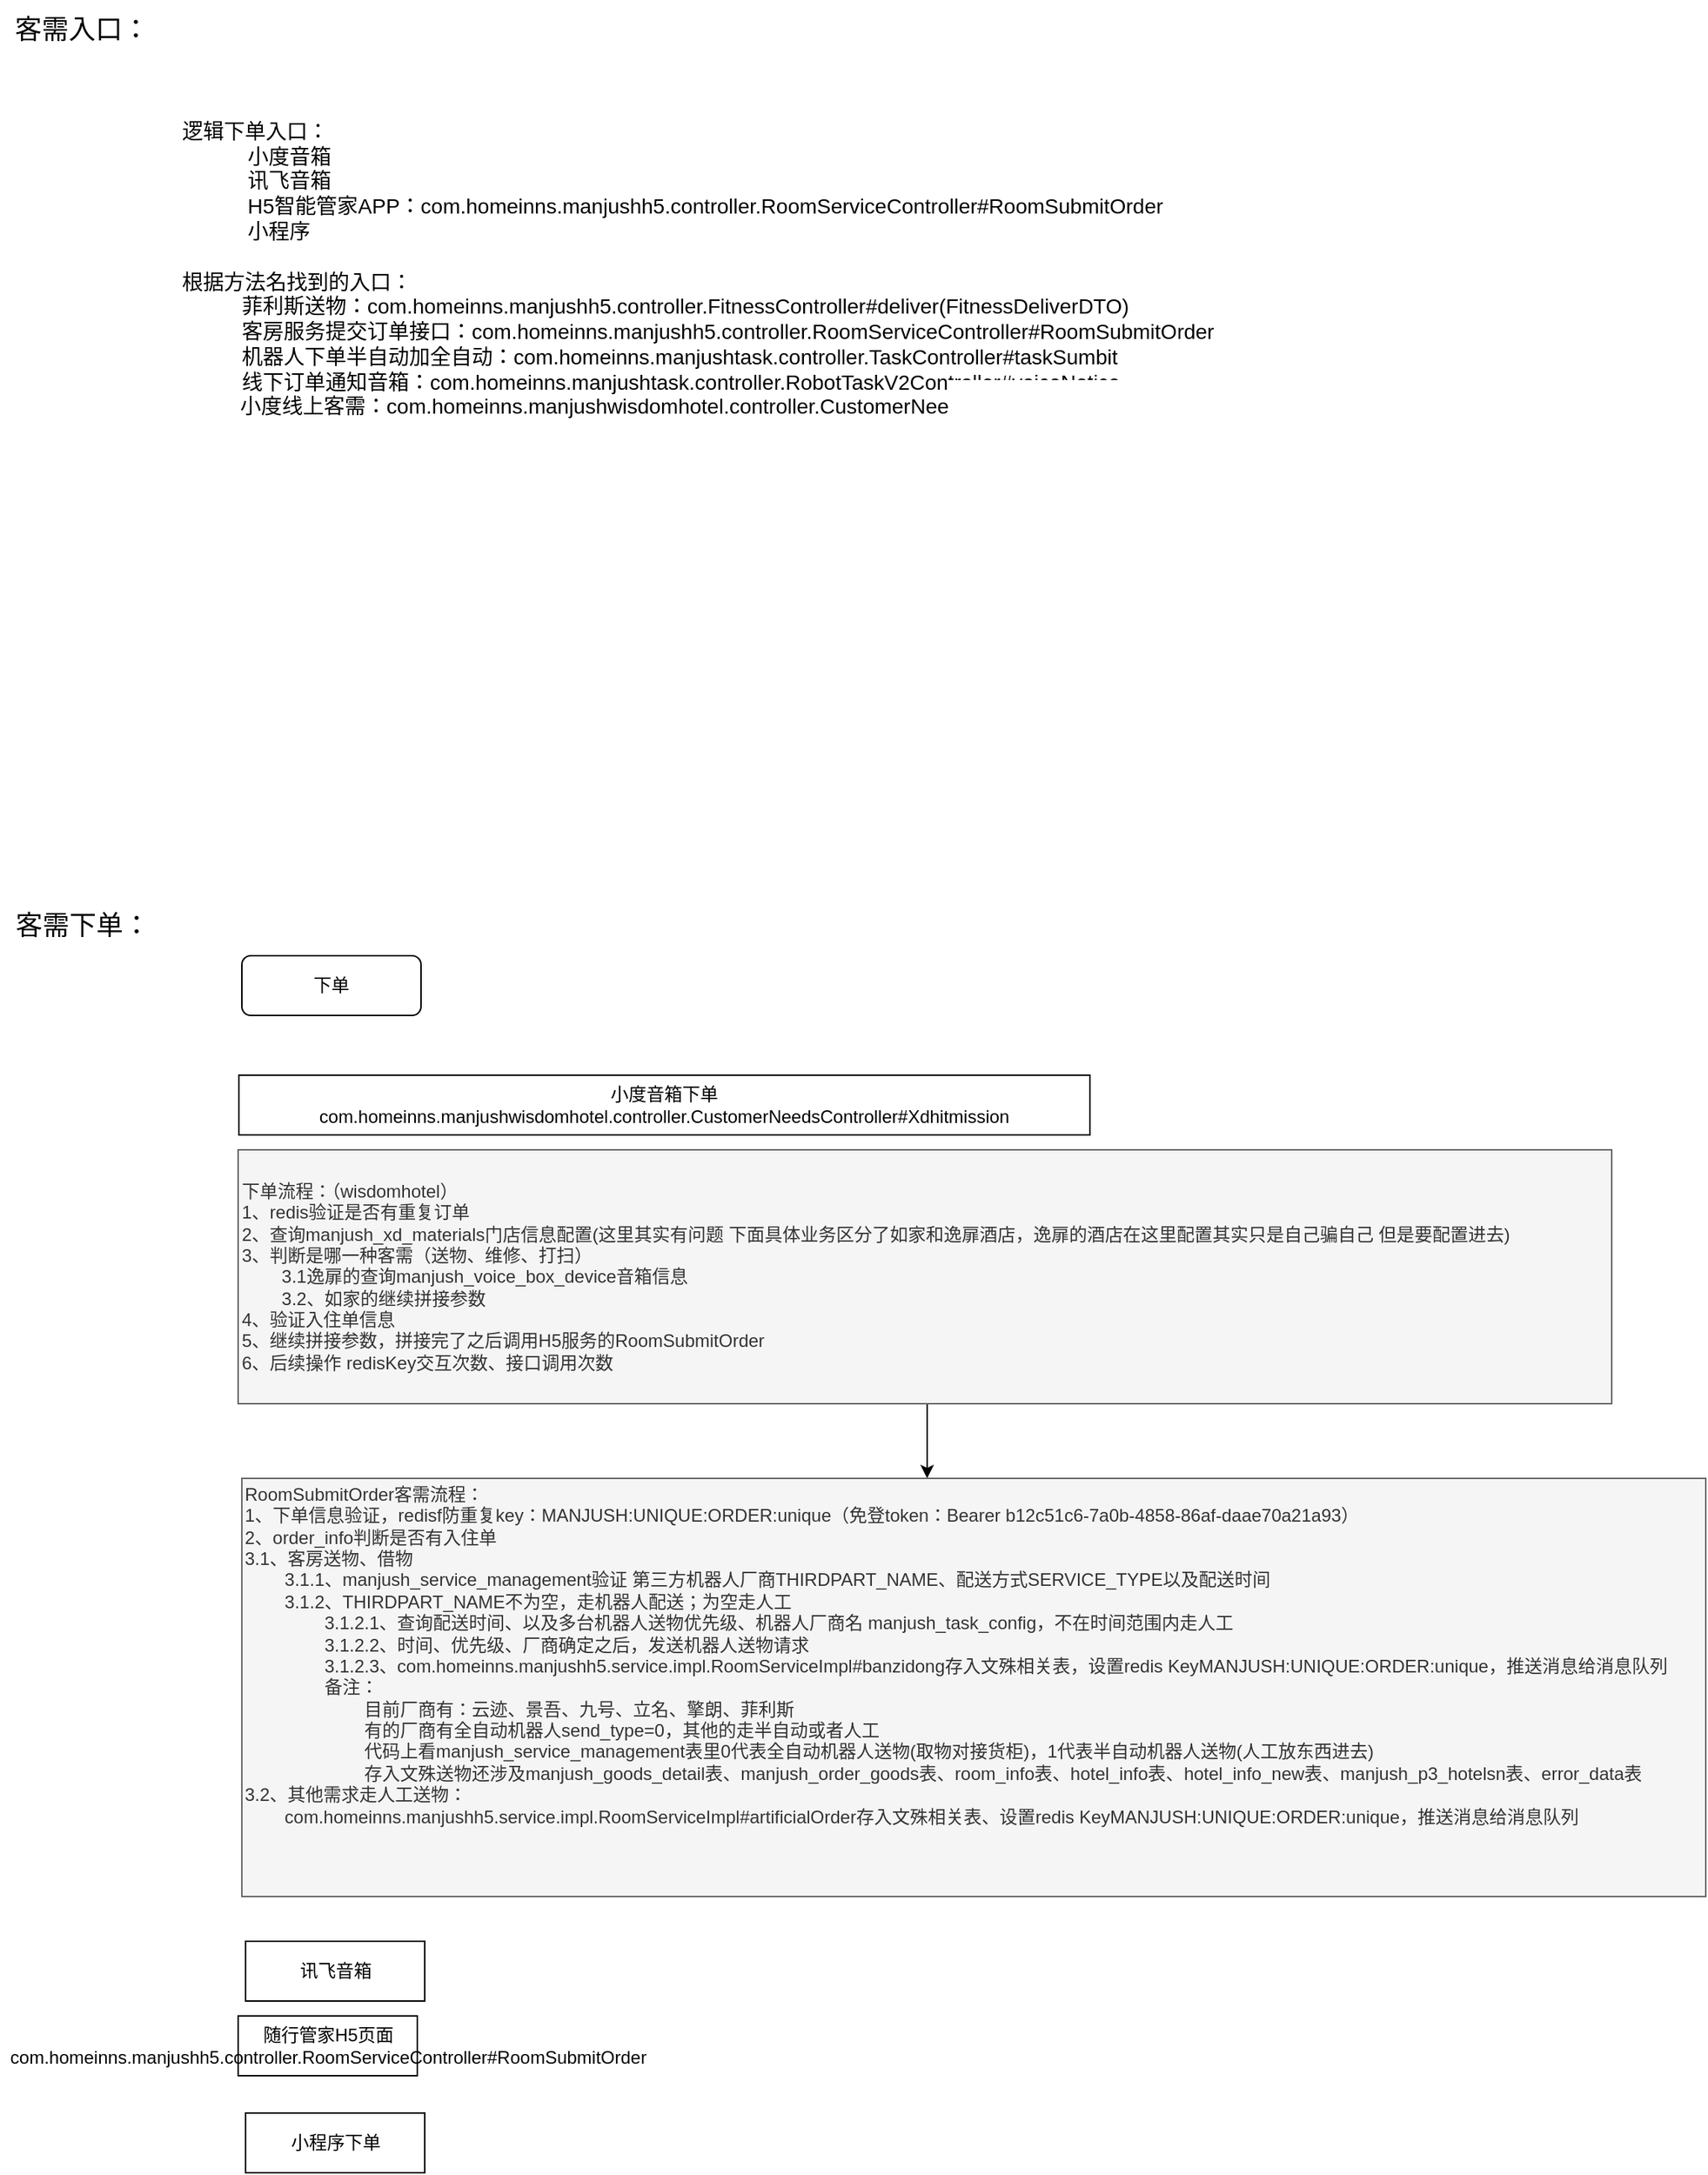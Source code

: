 <mxfile version="24.4.0" type="device">
  <diagram name="第 1 页" id="geoylxU86lUYmxQxJ0D3">
    <mxGraphModel dx="2048" dy="2000" grid="1" gridSize="10" guides="1" tooltips="1" connect="1" arrows="1" fold="1" page="1" pageScale="1" pageWidth="827" pageHeight="1169" math="0" shadow="0">
      <root>
        <mxCell id="0" />
        <mxCell id="1" parent="0" />
        <mxCell id="u5DdF1ahz81uG0NHdDWt-1" value="&lt;font style=&quot;font-size: 18px;&quot;&gt;客需下单：&lt;/font&gt;" style="text;html=1;align=center;verticalAlign=middle;resizable=0;points=[];autosize=1;strokeColor=none;fillColor=none;" vertex="1" parent="1">
          <mxGeometry x="-160" y="-160" width="110" height="40" as="geometry" />
        </mxCell>
        <mxCell id="u5DdF1ahz81uG0NHdDWt-2" value="小度音箱下单&lt;div&gt;com.homeinns.manjushwisdomhotel.controller.CustomerNeedsController#Xdhitmission&lt;br&gt;&lt;/div&gt;" style="rounded=0;whiteSpace=wrap;html=1;" vertex="1" parent="1">
          <mxGeometry y="-40" width="570" height="40" as="geometry" />
        </mxCell>
        <mxCell id="u5DdF1ahz81uG0NHdDWt-3" value="讯飞音箱" style="rounded=0;whiteSpace=wrap;html=1;" vertex="1" parent="1">
          <mxGeometry x="4.5" y="540" width="120" height="40" as="geometry" />
        </mxCell>
        <mxCell id="u5DdF1ahz81uG0NHdDWt-4" value="随行管家H5页面&lt;div&gt;com.homeinns.manjushh5.controller.RoomServiceController#RoomSubmitOrder&lt;br&gt;&lt;/div&gt;" style="rounded=0;whiteSpace=wrap;html=1;" vertex="1" parent="1">
          <mxGeometry x="-0.5" y="590" width="120" height="40" as="geometry" />
        </mxCell>
        <mxCell id="u5DdF1ahz81uG0NHdDWt-5" value="小程序下单" style="rounded=0;whiteSpace=wrap;html=1;" vertex="1" parent="1">
          <mxGeometry x="4.5" y="655" width="120" height="40" as="geometry" />
        </mxCell>
        <mxCell id="u5DdF1ahz81uG0NHdDWt-7" value="下单" style="rounded=1;whiteSpace=wrap;html=1;" vertex="1" parent="1">
          <mxGeometry x="2" y="-120" width="120" height="40" as="geometry" />
        </mxCell>
        <mxCell id="u5DdF1ahz81uG0NHdDWt-12" value="" style="edgeStyle=orthogonalEdgeStyle;rounded=0;orthogonalLoop=1;jettySize=auto;html=1;" edge="1" parent="1" source="u5DdF1ahz81uG0NHdDWt-9">
          <mxGeometry relative="1" as="geometry">
            <mxPoint x="461" y="230" as="targetPoint" />
            <Array as="points">
              <mxPoint x="410" y="160" />
              <mxPoint x="410" y="160" />
            </Array>
          </mxGeometry>
        </mxCell>
        <mxCell id="u5DdF1ahz81uG0NHdDWt-9" value="下单流程：（wisdomhotel）&lt;div&gt;&lt;div style=&quot;&quot;&gt;&lt;span style=&quot;&quot;&gt;1、redis验证是否有重复订单&lt;/span&gt;&lt;/div&gt;&lt;div&gt;&lt;div&gt;2、查询manjush_xd_materials门店信息配置(&lt;span style=&quot;&quot;&gt;这里其实有问题 下面具体业务区分了如家和逸扉酒店，逸扉的酒店在这里配置其实只是自己骗自己 但是要配置进去)&lt;/span&gt;&lt;/div&gt;&lt;div&gt;3、&lt;span style=&quot;&quot;&gt;判断是哪一种客需（送物、维修、打扫）&lt;/span&gt;&lt;/div&gt;&lt;div&gt;&lt;span style=&quot;white-space: pre;&quot;&gt;&#x9;&lt;/span&gt;3.1逸扉的查询manjush_voice_box_device音箱信息&lt;/div&gt;&lt;/div&gt;&lt;div&gt;&lt;span style=&quot;white-space: pre;&quot;&gt;&#x9;&lt;/span&gt;3.2、如家的继续拼接参数&lt;/div&gt;&lt;div&gt;4、验证入住单信息&lt;/div&gt;&lt;div&gt;5、继续拼接参数，拼接完了之后调用H5服务的RoomSubmitOrder&lt;/div&gt;&lt;div&gt;6、后续操作 redisKey交互次数、接口调用次数&lt;/div&gt;&lt;/div&gt;" style="text;html=1;align=left;verticalAlign=middle;whiteSpace=wrap;rounded=0;textShadow=0;labelBackgroundColor=none;labelBorderColor=none;fillColor=#f5f5f5;fontColor=#333333;strokeColor=#666666;" vertex="1" parent="1">
          <mxGeometry x="-0.5" y="10" width="920" height="170" as="geometry" />
        </mxCell>
        <mxCell id="u5DdF1ahz81uG0NHdDWt-10" value="RoomSubmitOrder客需流程：&lt;div&gt;&lt;div&gt;1、下单信息验证，redisf防重复key：MANJUSH:UNIQUE:ORDER:unique（免登token：Bearer b12c51c6-7a0b-4858-86af-daae70a21a93）&lt;/div&gt;&lt;div&gt;2、order_info判断是否有入住单&lt;/div&gt;&lt;div&gt;3.1、客房送物、借物&lt;/div&gt;&lt;div&gt;&lt;span style=&quot;white-space: pre;&quot;&gt;&#x9;&lt;/span&gt;3.1.1、&lt;span style=&quot;background-color: initial;&quot;&gt;manjush_service_management验证 第三方机器人厂商&lt;/span&gt;&lt;span style=&quot;background-color: initial;&quot;&gt;THIRDPART_NAME&lt;/span&gt;&lt;span style=&quot;background-color: initial;&quot;&gt;、配送方式&lt;/span&gt;&lt;span style=&quot;background-color: initial;&quot;&gt;SERVICE_TYPE以及配送时间&lt;/span&gt;&lt;/div&gt;&lt;div&gt;&lt;span style=&quot;background-color: initial;&quot;&gt;&lt;span style=&quot;white-space: pre;&quot;&gt;&#x9;&lt;/span&gt;3.1.2、&lt;/span&gt;&lt;span style=&quot;background-color: initial;&quot;&gt;THIRDPART_NAME不为空，走机器人配送；为空走人工&lt;/span&gt;&lt;/div&gt;&lt;div&gt;&lt;span style=&quot;background-color: initial;&quot;&gt;&lt;span style=&quot;white-space: pre;&quot;&gt;&#x9;&lt;/span&gt;&lt;span style=&quot;white-space: pre;&quot;&gt;&#x9;&lt;/span&gt;3.1.2.1、查询配送时间、以及多台机器人送物优先级、机器人厂商名&amp;nbsp;&lt;/span&gt;&lt;span style=&quot;background-color: initial;&quot;&gt;manjush_task_config，不在时间范围内走人工&lt;/span&gt;&lt;span style=&quot;background-color: initial;&quot;&gt;&lt;br&gt;&lt;/span&gt;&lt;/div&gt;&lt;div&gt;&lt;span style=&quot;background-color: initial;&quot;&gt;&lt;span style=&quot;white-space: pre;&quot;&gt;&#x9;&lt;/span&gt;&lt;span style=&quot;white-space: pre;&quot;&gt;&#x9;&lt;/span&gt;3.1.2.2、时间、优先级、厂商确定之后，发送机器人送物请求&lt;br&gt;&lt;/span&gt;&lt;/div&gt;&lt;div&gt;&lt;span style=&quot;background-color: initial;&quot;&gt;&lt;span style=&quot;white-space: pre;&quot;&gt;&#x9;&lt;/span&gt;&lt;span style=&quot;white-space: pre;&quot;&gt;&#x9;&lt;/span&gt;3.1.2.3、&lt;/span&gt;&lt;span style=&quot;background-color: initial;&quot;&gt;com.homeinns.manjushh5.service.impl.RoomServiceImpl#banzidong存入文殊相关表，&lt;/span&gt;&lt;span style=&quot;background-color: initial;&quot;&gt;设置redis Key&lt;/span&gt;&lt;span style=&quot;background-color: initial;&quot;&gt;MANJUSH:UNIQUE:ORDER:unique，推送消息给消息队列&lt;/span&gt;&lt;/div&gt;&lt;div&gt;&lt;span style=&quot;white-space: pre;&quot;&gt;&#x9;&lt;/span&gt;&lt;span style=&quot;white-space: pre;&quot;&gt;&#x9;&lt;/span&gt;备注：&lt;/div&gt;&lt;div&gt;&lt;span style=&quot;background-color: initial;&quot;&gt;&lt;span style=&quot;white-space: pre;&quot;&gt;&#x9;&lt;/span&gt;&lt;span style=&quot;white-space: pre;&quot;&gt;&#x9;&lt;/span&gt;&lt;span style=&quot;white-space: pre;&quot;&gt;&#x9;&lt;/span&gt;目前厂商有：云迹、景吾、九号、立名、擎朗、菲利斯&lt;/span&gt;&lt;br&gt;&lt;/div&gt;&lt;div&gt;&lt;span style=&quot;background-color: initial;&quot;&gt;&lt;span style=&quot;white-space: pre;&quot;&gt;&#x9;&lt;/span&gt;&lt;span style=&quot;white-space: pre;&quot;&gt;&#x9;&lt;/span&gt;&lt;span style=&quot;white-space: pre;&quot;&gt;&#x9;&lt;/span&gt;有的厂商有全自动机器人send_type=0，其他的走半自动或者人工&lt;br&gt;&lt;/span&gt;&lt;/div&gt;&lt;div&gt;&lt;span style=&quot;background-color: initial;&quot;&gt;&lt;span style=&quot;white-space: pre;&quot;&gt;&#x9;&lt;/span&gt;&lt;span style=&quot;white-space: pre;&quot;&gt;&#x9;&lt;/span&gt;&lt;span style=&quot;white-space: pre;&quot;&gt;&#x9;&lt;/span&gt;代码上看&lt;/span&gt;&lt;span style=&quot;background-color: initial;&quot;&gt;manjush_service_management表里0代表全自动机器人送物(取物对接货柜)，1代表半自动机器人送物(人工放东西进去)&lt;/span&gt;&lt;/div&gt;&lt;div&gt;&lt;span style=&quot;background-color: initial;&quot;&gt;&lt;span style=&quot;white-space: pre;&quot;&gt;&#x9;&lt;/span&gt;&lt;span style=&quot;white-space: pre;&quot;&gt;&#x9;&lt;/span&gt;&lt;span style=&quot;white-space: pre;&quot;&gt;&#x9;&lt;/span&gt;存入文殊送物还涉及manjush_goods_detail表、&lt;/span&gt;&lt;span style=&quot;background-color: initial;&quot;&gt;manjush_order_goods表、room_info表、&lt;/span&gt;&lt;span style=&quot;background-color: initial;&quot;&gt;hotel_info表、&lt;/span&gt;&lt;span style=&quot;background-color: initial;&quot;&gt;hotel_info_new表、&lt;/span&gt;&lt;span style=&quot;background-color: initial;&quot;&gt;manjush_p3_hotelsn表、error_data表&lt;/span&gt;&lt;/div&gt;&lt;div&gt;3.2、其他需求走人工送物：&lt;/div&gt;&lt;div&gt;&lt;span style=&quot;white-space: pre;&quot;&gt;&#x9;&lt;/span&gt;&lt;span style=&quot;background-color: initial;&quot;&gt;com.homeinns.manjushh5.service.impl.RoomServiceImpl#artificialOrder存入文殊相关表、&lt;/span&gt;&lt;span style=&quot;background-color: initial;&quot;&gt;设置redis Key&lt;/span&gt;&lt;span style=&quot;background-color: initial;&quot;&gt;MANJUSH:UNIQUE:ORDER:unique，推送消息给消息队列&lt;/span&gt;&lt;br&gt;&lt;/div&gt;&lt;div&gt;&lt;span style=&quot;background-color: initial;&quot;&gt;&lt;span style=&quot;white-space: pre;&quot;&gt;&#x9;&lt;/span&gt;&lt;br&gt;&lt;/span&gt;&lt;/div&gt;&lt;div&gt;&lt;span style=&quot;white-space: pre;&quot;&gt;&#x9;&lt;/span&gt;&lt;br&gt;&lt;div&gt;&lt;br&gt;&lt;/div&gt;&lt;/div&gt;&lt;/div&gt;" style="text;html=1;align=left;verticalAlign=middle;whiteSpace=wrap;rounded=0;fillColor=#f5f5f5;fontColor=#333333;strokeColor=#666666;" vertex="1" parent="1">
          <mxGeometry x="2" y="230" width="980.5" height="280" as="geometry" />
        </mxCell>
        <mxCell id="u5DdF1ahz81uG0NHdDWt-15" value="&lt;font style=&quot;font-size: 18px;&quot;&gt;客需入口：&lt;/font&gt;" style="text;html=1;align=center;verticalAlign=middle;whiteSpace=wrap;rounded=0;" vertex="1" parent="1">
          <mxGeometry x="-160" y="-760" width="110" height="40" as="geometry" />
        </mxCell>
        <mxCell id="u5DdF1ahz81uG0NHdDWt-17" value="&lt;font style=&quot;font-size: 14px;&quot;&gt;逻辑下单入口：&lt;br&gt;&lt;/font&gt;&lt;blockquote style=&quot;margin: 0 0 0 40px; border: none; padding: 0px;&quot;&gt;&lt;div style=&quot;font-size: 14px;&quot;&gt;&lt;span style=&quot;background-color: initial;&quot;&gt;&lt;font style=&quot;font-size: 14px;&quot;&gt;&amp;nbsp;&lt;font style=&quot;font-size: 14px;&quot;&gt;小度音箱&lt;/font&gt;&lt;/font&gt;&lt;/span&gt;&lt;/div&gt;&lt;div style=&quot;font-size: 14px;&quot;&gt;&lt;span style=&quot;background-color: initial;&quot;&gt;&lt;font style=&quot;font-size: 14px;&quot;&gt;&amp;nbsp;讯飞音箱&lt;/font&gt;&lt;/span&gt;&lt;/div&gt;&lt;div style=&quot;font-size: 14px;&quot;&gt;&lt;span style=&quot;background-color: initial;&quot;&gt;&lt;font style=&quot;font-size: 14px;&quot;&gt;&amp;nbsp;H5智能管家APP：com.homeinns.manjushh5.controller.RoomServiceController#RoomSubmitOrder&lt;/font&gt;&lt;/span&gt;&lt;/div&gt;&lt;div style=&quot;font-size: 14px;&quot;&gt;&lt;span style=&quot;background-color: initial;&quot;&gt;&lt;font style=&quot;font-size: 14px;&quot;&gt;&amp;nbsp;小程序&lt;/font&gt;&lt;/span&gt;&lt;/div&gt;&lt;/blockquote&gt;&lt;div style=&quot;font-size: 14px;&quot;&gt;&lt;font style=&quot;font-size: 14px;&quot;&gt;&lt;br&gt;&lt;/font&gt;&lt;/div&gt;&lt;div style=&quot;font-size: 14px;&quot;&gt;根据方法名找到的入口：&lt;/div&gt;&lt;blockquote style=&quot;margin: 0 0 0 40px; border: none; padding: 0px;&quot;&gt;&lt;div style=&quot;font-size: 14px;&quot;&gt;&lt;span style=&quot;background-color: initial;&quot;&gt;&lt;font style=&quot;font-size: 14px;&quot;&gt;菲利斯送物：&lt;/font&gt;&lt;/span&gt;&lt;span style=&quot;background-color: initial;&quot;&gt;com.homeinns.manjushh5.controller.FitnessController#deliver(FitnessDeliverDTO)&lt;/span&gt;&lt;/div&gt;&lt;div style=&quot;font-size: 14px;&quot;&gt;&lt;span style=&quot;background-color: initial;&quot;&gt;&lt;font style=&quot;font-size: 14px;&quot;&gt;客房服务提交订单接口：&lt;/font&gt;&lt;/span&gt;&lt;span style=&quot;background-color: initial;&quot;&gt;com.homeinns.manjushh5.controller.RoomServiceController#RoomSubmitOrder&lt;/span&gt;&lt;/div&gt;&lt;div style=&quot;font-size: 14px;&quot;&gt;&lt;span style=&quot;background-color: initial;&quot;&gt;&lt;font style=&quot;font-size: 14px;&quot;&gt;机器人下单半自动加全自动：&lt;/font&gt;&lt;/span&gt;&lt;span style=&quot;background-color: initial;&quot;&gt;com.homeinns.manjushtask.controller.TaskController#taskSumbit&lt;/span&gt;&lt;/div&gt;&lt;div style=&quot;font-size: 14px;&quot;&gt;&lt;span style=&quot;background-color: initial;&quot;&gt;&lt;font style=&quot;font-size: 14px;&quot;&gt;线下订单通知音箱：&lt;/font&gt;&lt;/span&gt;&lt;span style=&quot;background-color: initial;&quot;&gt;com.homeinns.manjushtask.controller.RobotTaskV2Controller#voiceNotice&lt;/span&gt;&lt;/div&gt;&lt;/blockquote&gt;&lt;div style=&quot;font-size: 14px;&quot;&gt;&lt;span style=&quot;background-color: initial;&quot;&gt;&lt;span style=&quot;white-space: pre;&quot;&gt;&#x9;&lt;/span&gt;&amp;nbsp; 小度线上客需：&lt;/span&gt;&lt;span style=&quot;background-color: initial;&quot;&gt;com.homeinns.manjushwisdomhotel.controller.CustomerNeedsController#Xdhitmission&lt;/span&gt;&lt;br&gt;&lt;/div&gt;" style="text;html=1;align=left;verticalAlign=middle;whiteSpace=wrap;rounded=0;" vertex="1" parent="1">
          <mxGeometry x="-40" y="-720" width="780.5" height="280" as="geometry" />
        </mxCell>
      </root>
    </mxGraphModel>
  </diagram>
</mxfile>

